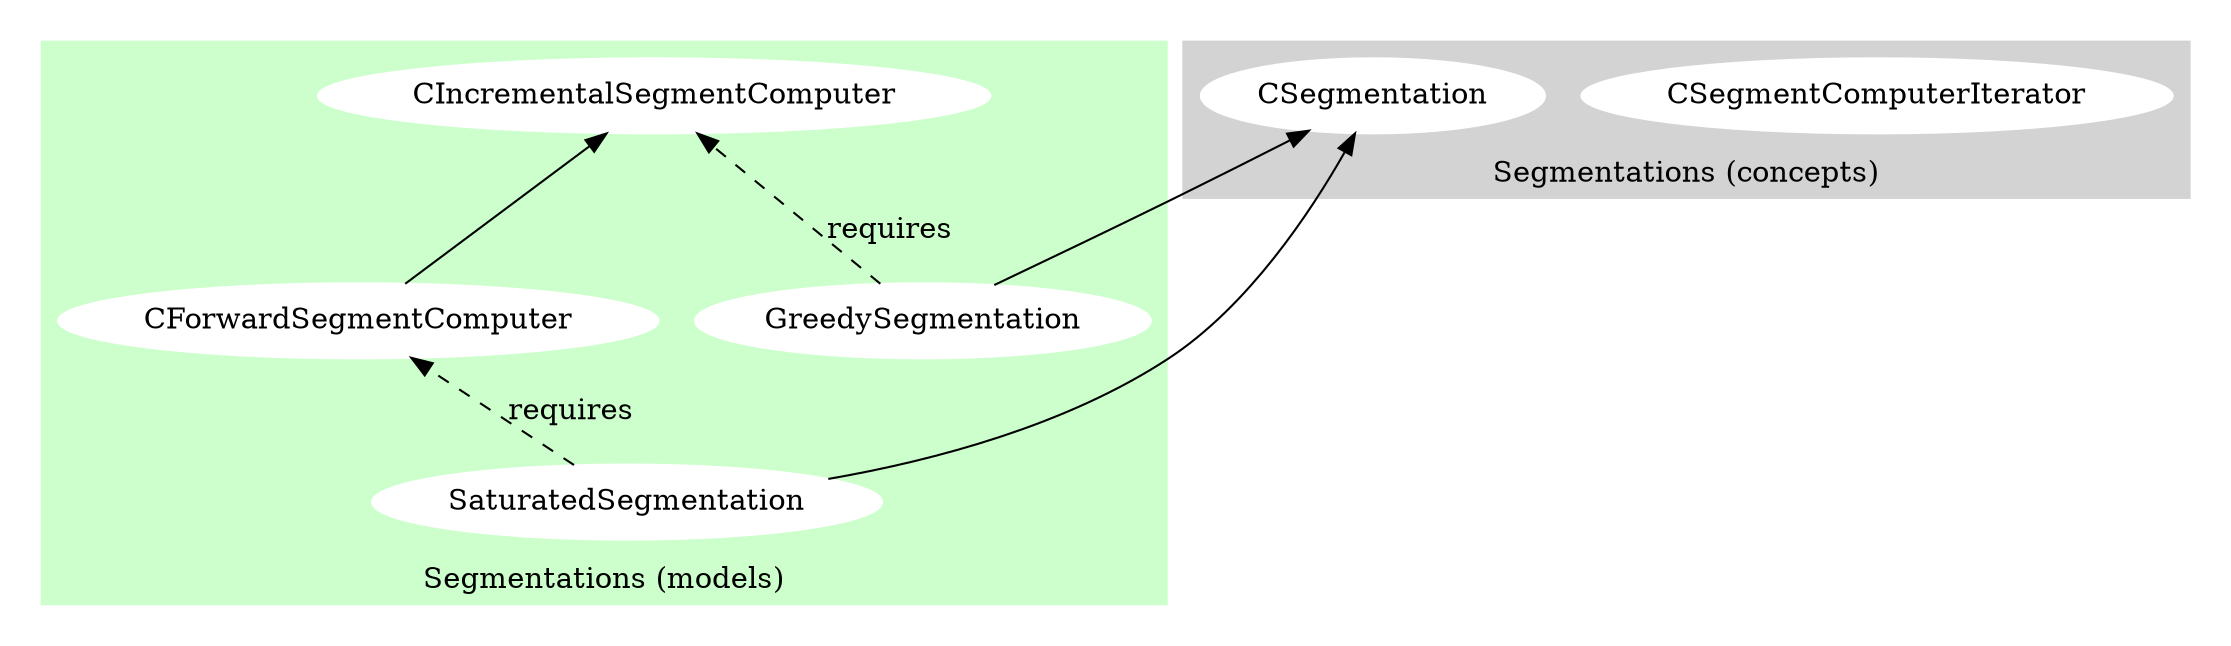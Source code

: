 digraph GSEGMENTATIONS {

    rankdir= BT

    subgraph clusterSegmentation {
	      rank = same;
        style=invis;

    subgraph clusterConcepts {
        style=filled;
        color=lightgrey;
        node [style=filled,color=white];
        label="Segmentations (concepts)";


  CSegmentComputerIterator

  CSegmentation

    }

    subgraph clusterModels {
        style=filled;
        color="#ccffcc";
        node [style=filled,color=white];
        label="Segmentations (models)";

        GreedySegmentation -> CSegmentation 
        GreedySegmentation -> CIncrementalSegmentComputer [label="requires",style=dashed];

        SaturatedSegmentation -> CSegmentation
        SaturatedSegmentation -> CForwardSegmentComputer [label="requires",style=dashed];

    }

    }

    subgraph clusterSegmentComputer {
        style=filled;
        color=lightgrey;
        node [style=filled,color=white];
        label="Segment computers (concepts)";

  CIncrementalSegmentComputer

  CForwardSegmentComputer -> CIncrementalSegmentComputer 
    }
}

